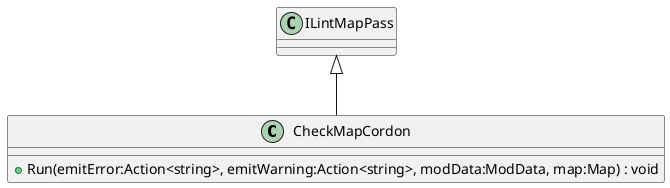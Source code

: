 @startuml
class CheckMapCordon {
    + Run(emitError:Action<string>, emitWarning:Action<string>, modData:ModData, map:Map) : void
}
ILintMapPass <|-- CheckMapCordon
@enduml
